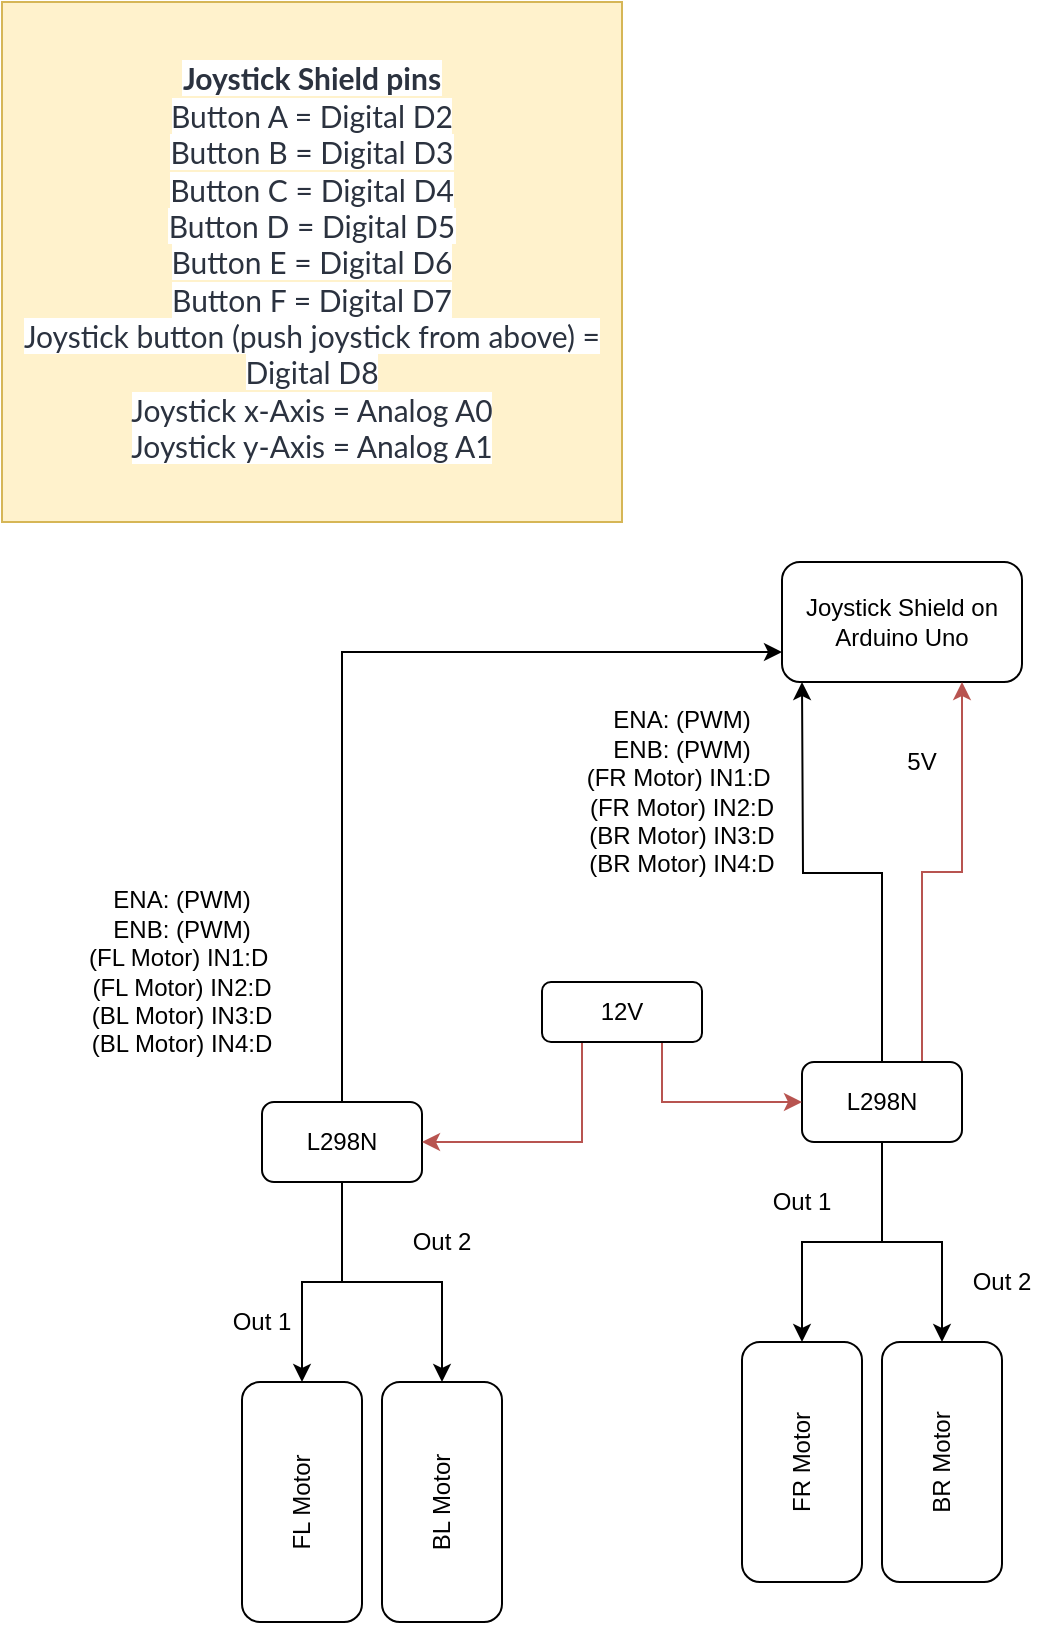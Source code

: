 <mxfile version="14.5.3" type="github">
  <diagram name="Page-1" id="7e0a89b8-554c-2b80-1dc8-d5c74ca68de4">
    <mxGraphModel dx="870" dy="595" grid="1" gridSize="10" guides="1" tooltips="1" connect="1" arrows="1" fold="1" page="1" pageScale="1" pageWidth="1100" pageHeight="850" background="#ffffff" math="0" shadow="0">
      <root>
        <mxCell id="0" />
        <mxCell id="1" parent="0" />
        <mxCell id="tB6m3Wn6waJ_9hKSVQ1o-1" value="&lt;span style=&quot;color: rgb(43 , 50 , 63) ; font-family: &amp;#34;lato&amp;#34; , sans-serif ; font-size: 15px ; background-color: rgb(255 , 255 , 255)&quot;&gt;&lt;b&gt;Joystick Shield pins&lt;/b&gt;&lt;br&gt;&lt;/span&gt;&lt;span style=&quot;color: rgb(43 , 50 , 63) ; font-family: &amp;#34;lato&amp;#34; , sans-serif ; font-size: 15px ; background-color: rgb(255 , 255 , 255)&quot;&gt;Button&lt;/span&gt;&lt;span style=&quot;color: rgb(43 , 50 , 63) ; font-family: &amp;#34;lato&amp;#34; , sans-serif ; font-size: 15px ; background-color: rgb(255 , 255 , 255)&quot;&gt;&amp;nbsp;A = Digital D2&lt;/span&gt;&lt;br style=&quot;color: rgb(43 , 50 , 63) ; font-family: &amp;#34;lato&amp;#34; , sans-serif ; font-size: 15px ; background-color: rgb(255 , 255 , 255) ; box-sizing: border-box&quot;&gt;&lt;span style=&quot;color: rgb(43 , 50 , 63) ; font-family: &amp;#34;lato&amp;#34; , sans-serif ; font-size: 15px ; background-color: rgb(255 , 255 , 255)&quot;&gt;Button&lt;/span&gt;&lt;span style=&quot;color: rgb(43 , 50 , 63) ; font-family: &amp;#34;lato&amp;#34; , sans-serif ; font-size: 15px ; background-color: rgb(255 , 255 , 255)&quot;&gt;&amp;nbsp;B = Digital D3&lt;/span&gt;&lt;br style=&quot;color: rgb(43 , 50 , 63) ; font-family: &amp;#34;lato&amp;#34; , sans-serif ; font-size: 15px ; background-color: rgb(255 , 255 , 255) ; box-sizing: border-box&quot;&gt;&lt;span style=&quot;color: rgb(43 , 50 , 63) ; font-family: &amp;#34;lato&amp;#34; , sans-serif ; font-size: 15px ; background-color: rgb(255 , 255 , 255)&quot;&gt;Button&lt;/span&gt;&lt;span style=&quot;color: rgb(43 , 50 , 63) ; font-family: &amp;#34;lato&amp;#34; , sans-serif ; font-size: 15px ; background-color: rgb(255 , 255 , 255)&quot;&gt;&amp;nbsp;C = Digital D4&lt;/span&gt;&lt;br style=&quot;color: rgb(43 , 50 , 63) ; font-family: &amp;#34;lato&amp;#34; , sans-serif ; font-size: 15px ; background-color: rgb(255 , 255 , 255) ; box-sizing: border-box&quot;&gt;&lt;span style=&quot;color: rgb(43 , 50 , 63) ; font-family: &amp;#34;lato&amp;#34; , sans-serif ; font-size: 15px ; background-color: rgb(255 , 255 , 255)&quot;&gt;Button D = Digital D5&lt;/span&gt;&lt;br style=&quot;color: rgb(43 , 50 , 63) ; font-family: &amp;#34;lato&amp;#34; , sans-serif ; font-size: 15px ; background-color: rgb(255 , 255 , 255) ; box-sizing: border-box&quot;&gt;&lt;span style=&quot;color: rgb(43 , 50 , 63) ; font-family: &amp;#34;lato&amp;#34; , sans-serif ; font-size: 15px ; background-color: rgb(255 , 255 , 255)&quot;&gt;Button&lt;/span&gt;&lt;span style=&quot;color: rgb(43 , 50 , 63) ; font-family: &amp;#34;lato&amp;#34; , sans-serif ; font-size: 15px ; background-color: rgb(255 , 255 , 255)&quot;&gt;&amp;nbsp;E = Digital D6&lt;/span&gt;&lt;br style=&quot;color: rgb(43 , 50 , 63) ; font-family: &amp;#34;lato&amp;#34; , sans-serif ; font-size: 15px ; background-color: rgb(255 , 255 , 255) ; box-sizing: border-box&quot;&gt;&lt;span style=&quot;color: rgb(43 , 50 , 63) ; font-family: &amp;#34;lato&amp;#34; , sans-serif ; font-size: 15px ; background-color: rgb(255 , 255 , 255)&quot;&gt;Button&lt;/span&gt;&lt;span style=&quot;color: rgb(43 , 50 , 63) ; font-family: &amp;#34;lato&amp;#34; , sans-serif ; font-size: 15px ; background-color: rgb(255 , 255 , 255)&quot;&gt;&amp;nbsp;F = Digital D7&lt;/span&gt;&lt;br style=&quot;color: rgb(43 , 50 , 63) ; font-family: &amp;#34;lato&amp;#34; , sans-serif ; font-size: 15px ; background-color: rgb(255 , 255 , 255) ; box-sizing: border-box&quot;&gt;&lt;span style=&quot;color: rgb(43 , 50 , 63) ; font-family: &amp;#34;lato&amp;#34; , sans-serif ; font-size: 15px ; background-color: rgb(255 , 255 , 255)&quot;&gt;Joystick button (push joystick from above) = Digital D8&lt;/span&gt;&lt;br style=&quot;color: rgb(43 , 50 , 63) ; font-family: &amp;#34;lato&amp;#34; , sans-serif ; font-size: 15px ; background-color: rgb(255 , 255 , 255) ; box-sizing: border-box&quot;&gt;&lt;span style=&quot;color: rgb(43 , 50 , 63) ; font-family: &amp;#34;lato&amp;#34; , sans-serif ; font-size: 15px ; background-color: rgb(255 , 255 , 255)&quot;&gt;Joystick x-Axis = Analog A0&lt;/span&gt;&lt;br style=&quot;color: rgb(43 , 50 , 63) ; font-family: &amp;#34;lato&amp;#34; , sans-serif ; font-size: 15px ; background-color: rgb(255 , 255 , 255) ; box-sizing: border-box&quot;&gt;&lt;span style=&quot;color: rgb(43 , 50 , 63) ; font-family: &amp;#34;lato&amp;#34; , sans-serif ; font-size: 15px ; background-color: rgb(255 , 255 , 255)&quot;&gt;Joystick y-Axis = Analog A1&lt;/span&gt;" style="text;html=1;align=center;verticalAlign=middle;whiteSpace=wrap;rounded=0;fillColor=#fff2cc;strokeColor=#d6b656;" vertex="1" parent="1">
          <mxGeometry x="50" y="20" width="310" height="260" as="geometry" />
        </mxCell>
        <mxCell id="tB6m3Wn6waJ_9hKSVQ1o-2" value="Joystick Shield on Arduino Uno" style="rounded=1;whiteSpace=wrap;html=1;" vertex="1" parent="1">
          <mxGeometry x="440" y="300" width="120" height="60" as="geometry" />
        </mxCell>
        <mxCell id="tB6m3Wn6waJ_9hKSVQ1o-3" value="FL Motor" style="rounded=1;whiteSpace=wrap;html=1;rotation=-90;" vertex="1" parent="1">
          <mxGeometry x="140" y="740" width="120" height="60" as="geometry" />
        </mxCell>
        <mxCell id="tB6m3Wn6waJ_9hKSVQ1o-4" value="BL Motor" style="rounded=1;whiteSpace=wrap;html=1;rotation=-90;" vertex="1" parent="1">
          <mxGeometry x="210" y="740" width="120" height="60" as="geometry" />
        </mxCell>
        <mxCell id="tB6m3Wn6waJ_9hKSVQ1o-5" value="FR Motor" style="rounded=1;whiteSpace=wrap;html=1;rotation=-90;" vertex="1" parent="1">
          <mxGeometry x="390" y="720" width="120" height="60" as="geometry" />
        </mxCell>
        <mxCell id="tB6m3Wn6waJ_9hKSVQ1o-6" value="BR Motor" style="rounded=1;whiteSpace=wrap;html=1;rotation=-90;" vertex="1" parent="1">
          <mxGeometry x="460" y="720" width="120" height="60" as="geometry" />
        </mxCell>
        <mxCell id="tB6m3Wn6waJ_9hKSVQ1o-9" style="edgeStyle=orthogonalEdgeStyle;rounded=0;orthogonalLoop=1;jettySize=auto;html=1;exitX=0.5;exitY=1;exitDx=0;exitDy=0;entryX=1;entryY=0.5;entryDx=0;entryDy=0;" edge="1" parent="1" source="tB6m3Wn6waJ_9hKSVQ1o-7" target="tB6m3Wn6waJ_9hKSVQ1o-3">
          <mxGeometry relative="1" as="geometry" />
        </mxCell>
        <mxCell id="tB6m3Wn6waJ_9hKSVQ1o-10" style="edgeStyle=orthogonalEdgeStyle;rounded=0;orthogonalLoop=1;jettySize=auto;html=1;exitX=0.5;exitY=1;exitDx=0;exitDy=0;entryX=1;entryY=0.5;entryDx=0;entryDy=0;" edge="1" parent="1" source="tB6m3Wn6waJ_9hKSVQ1o-7" target="tB6m3Wn6waJ_9hKSVQ1o-4">
          <mxGeometry relative="1" as="geometry" />
        </mxCell>
        <mxCell id="tB6m3Wn6waJ_9hKSVQ1o-13" style="edgeStyle=orthogonalEdgeStyle;rounded=0;orthogonalLoop=1;jettySize=auto;html=1;exitX=0.5;exitY=0;exitDx=0;exitDy=0;entryX=0;entryY=0.75;entryDx=0;entryDy=0;" edge="1" parent="1" source="tB6m3Wn6waJ_9hKSVQ1o-7" target="tB6m3Wn6waJ_9hKSVQ1o-2">
          <mxGeometry relative="1" as="geometry" />
        </mxCell>
        <mxCell id="tB6m3Wn6waJ_9hKSVQ1o-7" value="L298N" style="rounded=1;whiteSpace=wrap;html=1;" vertex="1" parent="1">
          <mxGeometry x="180" y="570" width="80" height="40" as="geometry" />
        </mxCell>
        <mxCell id="tB6m3Wn6waJ_9hKSVQ1o-12" style="edgeStyle=orthogonalEdgeStyle;rounded=0;orthogonalLoop=1;jettySize=auto;html=1;exitX=0.5;exitY=1;exitDx=0;exitDy=0;entryX=1;entryY=0.5;entryDx=0;entryDy=0;" edge="1" parent="1" source="tB6m3Wn6waJ_9hKSVQ1o-8" target="tB6m3Wn6waJ_9hKSVQ1o-6">
          <mxGeometry relative="1" as="geometry" />
        </mxCell>
        <mxCell id="tB6m3Wn6waJ_9hKSVQ1o-14" style="edgeStyle=orthogonalEdgeStyle;rounded=0;orthogonalLoop=1;jettySize=auto;html=1;exitX=0.5;exitY=0;exitDx=0;exitDy=0;" edge="1" parent="1" source="tB6m3Wn6waJ_9hKSVQ1o-8">
          <mxGeometry relative="1" as="geometry">
            <mxPoint x="450" y="360" as="targetPoint" />
          </mxGeometry>
        </mxCell>
        <mxCell id="tB6m3Wn6waJ_9hKSVQ1o-37" style="edgeStyle=orthogonalEdgeStyle;rounded=0;orthogonalLoop=1;jettySize=auto;html=1;exitX=0.75;exitY=0;exitDx=0;exitDy=0;entryX=0.75;entryY=1;entryDx=0;entryDy=0;fillColor=#f8cecc;strokeColor=#b85450;" edge="1" parent="1" source="tB6m3Wn6waJ_9hKSVQ1o-8" target="tB6m3Wn6waJ_9hKSVQ1o-2">
          <mxGeometry relative="1" as="geometry" />
        </mxCell>
        <mxCell id="tB6m3Wn6waJ_9hKSVQ1o-8" value="L298N" style="rounded=1;whiteSpace=wrap;html=1;" vertex="1" parent="1">
          <mxGeometry x="450" y="550" width="80" height="40" as="geometry" />
        </mxCell>
        <mxCell id="tB6m3Wn6waJ_9hKSVQ1o-18" style="edgeStyle=orthogonalEdgeStyle;rounded=0;orthogonalLoop=1;jettySize=auto;html=1;exitX=0.5;exitY=1;exitDx=0;exitDy=0;entryX=1;entryY=0.5;entryDx=0;entryDy=0;" edge="1" parent="1" source="tB6m3Wn6waJ_9hKSVQ1o-8" target="tB6m3Wn6waJ_9hKSVQ1o-5">
          <mxGeometry relative="1" as="geometry">
            <mxPoint x="490" y="590" as="sourcePoint" />
            <mxPoint x="420" y="650" as="targetPoint" />
          </mxGeometry>
        </mxCell>
        <mxCell id="tB6m3Wn6waJ_9hKSVQ1o-23" value="Out 1" style="text;html=1;strokeColor=none;fillColor=none;align=center;verticalAlign=middle;whiteSpace=wrap;rounded=0;" vertex="1" parent="1">
          <mxGeometry x="160" y="670" width="40" height="20" as="geometry" />
        </mxCell>
        <mxCell id="tB6m3Wn6waJ_9hKSVQ1o-24" value="Out 2" style="text;html=1;strokeColor=none;fillColor=none;align=center;verticalAlign=middle;whiteSpace=wrap;rounded=0;" vertex="1" parent="1">
          <mxGeometry x="250" y="630" width="40" height="20" as="geometry" />
        </mxCell>
        <mxCell id="tB6m3Wn6waJ_9hKSVQ1o-28" value="Out 2" style="text;html=1;strokeColor=none;fillColor=none;align=center;verticalAlign=middle;whiteSpace=wrap;rounded=0;" vertex="1" parent="1">
          <mxGeometry x="530" y="650" width="40" height="20" as="geometry" />
        </mxCell>
        <mxCell id="tB6m3Wn6waJ_9hKSVQ1o-29" value="Out 1" style="text;html=1;strokeColor=none;fillColor=none;align=center;verticalAlign=middle;whiteSpace=wrap;rounded=0;" vertex="1" parent="1">
          <mxGeometry x="430" y="605" width="40" height="30" as="geometry" />
        </mxCell>
        <mxCell id="tB6m3Wn6waJ_9hKSVQ1o-34" style="edgeStyle=orthogonalEdgeStyle;rounded=0;orthogonalLoop=1;jettySize=auto;html=1;exitX=0.25;exitY=1;exitDx=0;exitDy=0;entryX=1;entryY=0.5;entryDx=0;entryDy=0;fillColor=#f8cecc;strokeColor=#b85450;" edge="1" parent="1" source="tB6m3Wn6waJ_9hKSVQ1o-33" target="tB6m3Wn6waJ_9hKSVQ1o-7">
          <mxGeometry relative="1" as="geometry" />
        </mxCell>
        <mxCell id="tB6m3Wn6waJ_9hKSVQ1o-35" style="edgeStyle=orthogonalEdgeStyle;rounded=0;orthogonalLoop=1;jettySize=auto;html=1;exitX=0.75;exitY=1;exitDx=0;exitDy=0;entryX=0;entryY=0.5;entryDx=0;entryDy=0;fillColor=#f8cecc;strokeColor=#b85450;" edge="1" parent="1" source="tB6m3Wn6waJ_9hKSVQ1o-33" target="tB6m3Wn6waJ_9hKSVQ1o-8">
          <mxGeometry relative="1" as="geometry" />
        </mxCell>
        <mxCell id="tB6m3Wn6waJ_9hKSVQ1o-33" value="12V" style="rounded=1;whiteSpace=wrap;html=1;" vertex="1" parent="1">
          <mxGeometry x="320" y="510" width="80" height="30" as="geometry" />
        </mxCell>
        <mxCell id="tB6m3Wn6waJ_9hKSVQ1o-38" value="5V" style="text;html=1;strokeColor=none;fillColor=none;align=center;verticalAlign=middle;whiteSpace=wrap;rounded=0;" vertex="1" parent="1">
          <mxGeometry x="490" y="390" width="40" height="20" as="geometry" />
        </mxCell>
        <mxCell id="tB6m3Wn6waJ_9hKSVQ1o-40" value="ENA: (PWM)&lt;br&gt;ENB: (PWM)&lt;br&gt;(FL Motor) IN1:D&amp;nbsp;&lt;br&gt;(FL Motor) IN2:D&lt;br&gt;(BL Motor) IN3:D&lt;br&gt;(BL Motor) IN4:D" style="text;html=1;strokeColor=none;fillColor=none;align=center;verticalAlign=middle;whiteSpace=wrap;rounded=0;" vertex="1" parent="1">
          <mxGeometry x="60" y="450" width="160" height="110" as="geometry" />
        </mxCell>
        <mxCell id="tB6m3Wn6waJ_9hKSVQ1o-42" value="ENA: (PWM)&lt;br&gt;ENB: (PWM)&lt;br&gt;(FR Motor) IN1:D&amp;nbsp;&lt;br&gt;(FR Motor) IN2:D&lt;br&gt;(BR Motor) IN3:D&lt;br&gt;(BR Motor) IN4:D" style="text;html=1;strokeColor=none;fillColor=none;align=center;verticalAlign=middle;whiteSpace=wrap;rounded=0;" vertex="1" parent="1">
          <mxGeometry x="310" y="360" width="160" height="110" as="geometry" />
        </mxCell>
      </root>
    </mxGraphModel>
  </diagram>
</mxfile>
